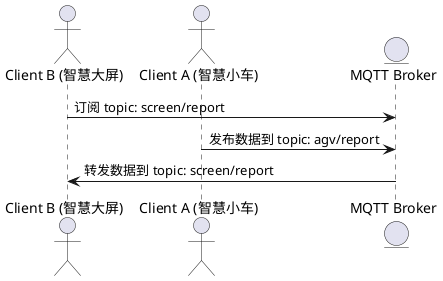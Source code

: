 @startuml
actor "Client B (智慧大屏)" as B
actor "Client A (智慧小车)" as A
entity "MQTT Broker" as Broker

B -> Broker : 订阅 topic: screen/report
A -> Broker : 发布数据到 topic: agv/report
Broker -> B : 转发数据到 topic: screen/report

@enduml
